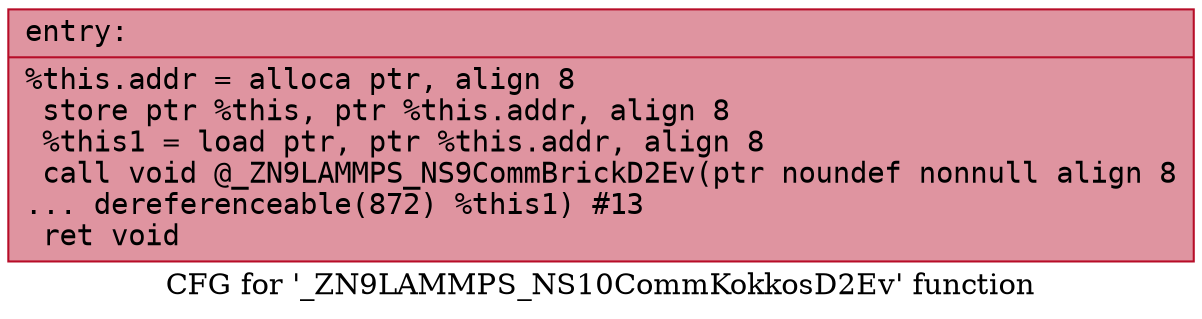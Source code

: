digraph "CFG for '_ZN9LAMMPS_NS10CommKokkosD2Ev' function" {
	label="CFG for '_ZN9LAMMPS_NS10CommKokkosD2Ev' function";

	Node0x565291d24da0 [shape=record,color="#b70d28ff", style=filled, fillcolor="#b70d2870" fontname="Courier",label="{entry:\l|  %this.addr = alloca ptr, align 8\l  store ptr %this, ptr %this.addr, align 8\l  %this1 = load ptr, ptr %this.addr, align 8\l  call void @_ZN9LAMMPS_NS9CommBrickD2Ev(ptr noundef nonnull align 8\l... dereferenceable(872) %this1) #13\l  ret void\l}"];
}
